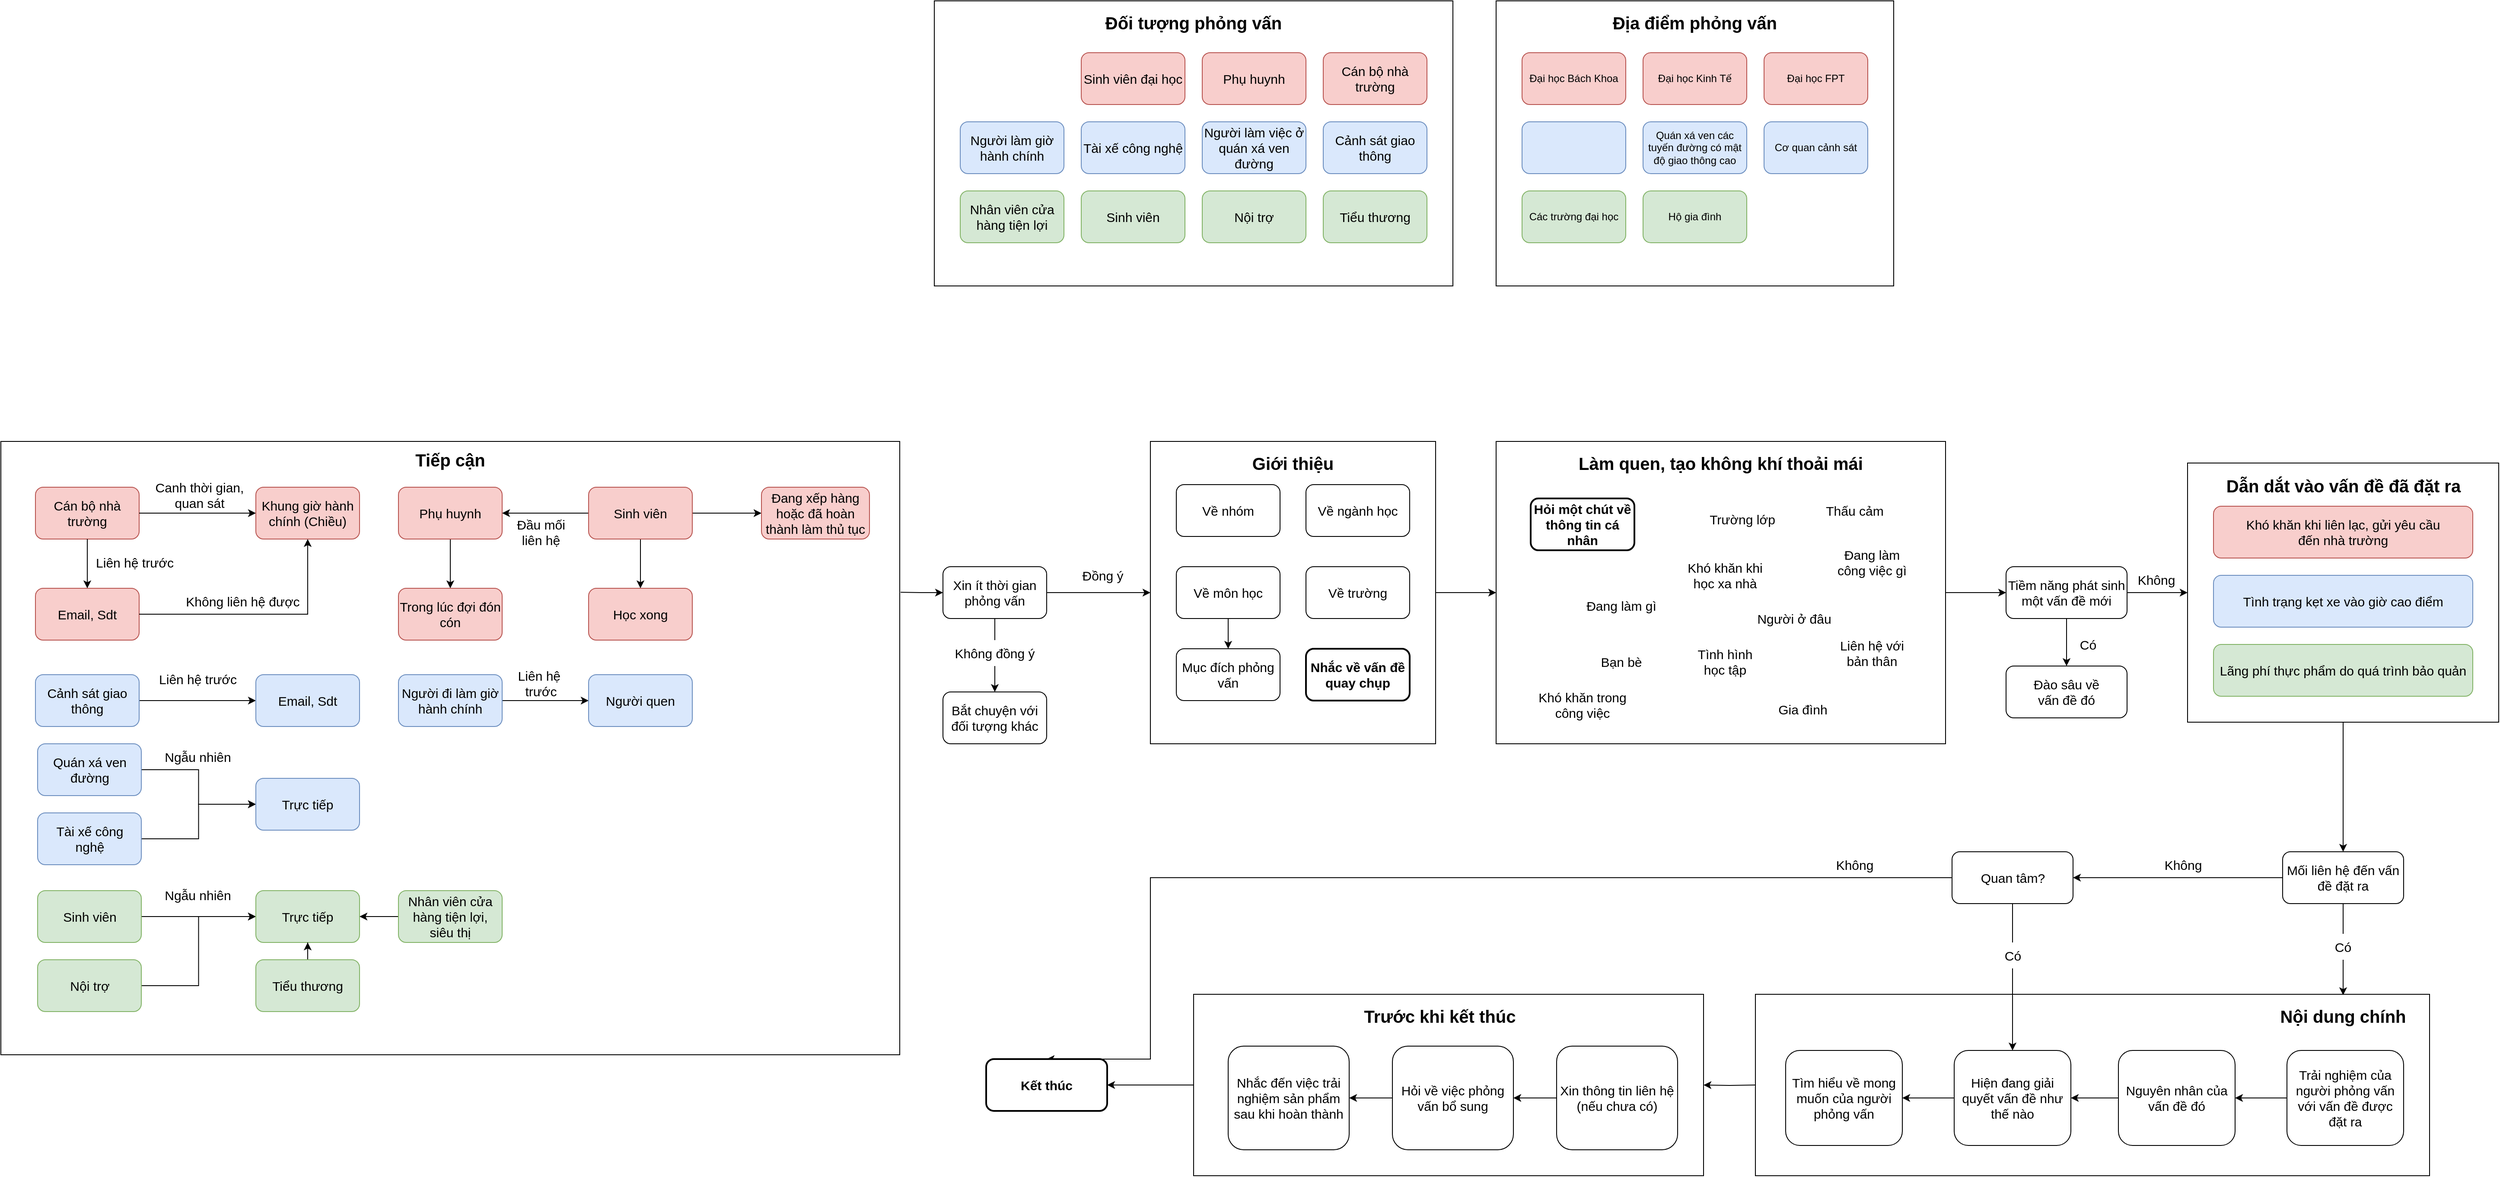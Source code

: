 <mxfile version="26.0.14">
  <diagram name="Page-1" id="fo2ZFbMv7i-mtw4j-5B2">
    <mxGraphModel dx="4143" dy="830" grid="1" gridSize="10" guides="1" tooltips="1" connect="1" arrows="1" fold="1" page="1" pageScale="1" pageWidth="850" pageHeight="1100" math="0" shadow="0">
      <root>
        <mxCell id="0" />
        <mxCell id="1" parent="0" />
        <mxCell id="1UOftkpvVk_TveOY_pJG-44" style="edgeStyle=orthogonalEdgeStyle;rounded=0;orthogonalLoop=1;jettySize=auto;html=1;entryX=1;entryY=0.5;entryDx=0;entryDy=0;" parent="1" target="1UOftkpvVk_TveOY_pJG-36" edge="1">
          <mxGeometry relative="1" as="geometry">
            <mxPoint x="270" y="1315" as="sourcePoint" />
          </mxGeometry>
        </mxCell>
        <mxCell id="1UOftkpvVk_TveOY_pJG-35" value="" style="rounded=0;whiteSpace=wrap;html=1;" parent="1" vertex="1">
          <mxGeometry x="270" y="1210" width="780" height="210" as="geometry" />
        </mxCell>
        <mxCell id="FFY3ZGv-hsx-T2HltXSC-2" value="" style="rounded=0;whiteSpace=wrap;html=1;" parent="1" vertex="1">
          <mxGeometry x="-30" y="60" width="460" height="330" as="geometry" />
        </mxCell>
        <mxCell id="FFY3ZGv-hsx-T2HltXSC-3" value="&lt;font style=&quot;font-size: 20px;&quot;&gt;Địa điểm phỏng vấn&lt;/font&gt;" style="text;html=1;align=center;verticalAlign=middle;whiteSpace=wrap;rounded=0;fontStyle=1" parent="1" vertex="1">
          <mxGeometry x="90" y="70" width="220" height="30" as="geometry" />
        </mxCell>
        <mxCell id="FFY3ZGv-hsx-T2HltXSC-4" value="Đại học Bách Khoa" style="rounded=1;whiteSpace=wrap;html=1;fillColor=#f8cecc;strokeColor=#b85450;" parent="1" vertex="1">
          <mxGeometry y="120" width="120" height="60" as="geometry" />
        </mxCell>
        <mxCell id="FFY3ZGv-hsx-T2HltXSC-5" value="Đại học Kinh Tế" style="rounded=1;whiteSpace=wrap;html=1;fillColor=#f8cecc;strokeColor=#b85450;" parent="1" vertex="1">
          <mxGeometry x="140" y="120" width="120" height="60" as="geometry" />
        </mxCell>
        <mxCell id="FFY3ZGv-hsx-T2HltXSC-6" value="Đại học FPT" style="rounded=1;whiteSpace=wrap;html=1;fillColor=#f8cecc;strokeColor=#b85450;" parent="1" vertex="1">
          <mxGeometry x="280" y="120" width="120" height="60" as="geometry" />
        </mxCell>
        <mxCell id="FFY3ZGv-hsx-T2HltXSC-8" value="Quán xá ven các tuyến đường có mật độ giao thông cao" style="rounded=1;whiteSpace=wrap;html=1;fillColor=#dae8fc;strokeColor=#6c8ebf;" parent="1" vertex="1">
          <mxGeometry x="140" y="200" width="120" height="60" as="geometry" />
        </mxCell>
        <mxCell id="FFY3ZGv-hsx-T2HltXSC-9" value="" style="rounded=1;whiteSpace=wrap;html=1;fillColor=#dae8fc;strokeColor=#6c8ebf;" parent="1" vertex="1">
          <mxGeometry y="200" width="120" height="60" as="geometry" />
        </mxCell>
        <mxCell id="FFY3ZGv-hsx-T2HltXSC-11" value="Cơ quan cảnh sát" style="rounded=1;whiteSpace=wrap;html=1;fillColor=#dae8fc;strokeColor=#6c8ebf;" parent="1" vertex="1">
          <mxGeometry x="280" y="200" width="120" height="60" as="geometry" />
        </mxCell>
        <mxCell id="FFY3ZGv-hsx-T2HltXSC-12" value="Các trường đại học" style="rounded=1;whiteSpace=wrap;html=1;fillColor=#d5e8d4;strokeColor=#82b366;" parent="1" vertex="1">
          <mxGeometry y="280" width="120" height="60" as="geometry" />
        </mxCell>
        <mxCell id="FFY3ZGv-hsx-T2HltXSC-13" value="Hộ gia đình" style="rounded=1;whiteSpace=wrap;html=1;fillColor=#d5e8d4;strokeColor=#82b366;" parent="1" vertex="1">
          <mxGeometry x="140" y="280" width="120" height="60" as="geometry" />
        </mxCell>
        <mxCell id="FFY3ZGv-hsx-T2HltXSC-14" value="" style="rounded=0;whiteSpace=wrap;html=1;" parent="1" vertex="1">
          <mxGeometry x="-680" y="60" width="600" height="330" as="geometry" />
        </mxCell>
        <mxCell id="FFY3ZGv-hsx-T2HltXSC-15" value="&lt;font style=&quot;font-size: 20px;&quot;&gt;Đối tượng phỏng vấn&lt;/font&gt;" style="text;html=1;align=center;verticalAlign=middle;whiteSpace=wrap;rounded=0;fontStyle=1" parent="1" vertex="1">
          <mxGeometry x="-490" y="70" width="220" height="30" as="geometry" />
        </mxCell>
        <mxCell id="FFY3ZGv-hsx-T2HltXSC-16" value="Sinh viên đại học" style="rounded=1;whiteSpace=wrap;html=1;fillColor=#f8cecc;strokeColor=#b85450;fontSize=15;" parent="1" vertex="1">
          <mxGeometry x="-510" y="120" width="120" height="60" as="geometry" />
        </mxCell>
        <mxCell id="FFY3ZGv-hsx-T2HltXSC-17" value="Phụ huynh" style="rounded=1;whiteSpace=wrap;html=1;fillColor=#f8cecc;strokeColor=#b85450;fontSize=15;" parent="1" vertex="1">
          <mxGeometry x="-370" y="120" width="120" height="60" as="geometry" />
        </mxCell>
        <mxCell id="FFY3ZGv-hsx-T2HltXSC-18" value="Cán bộ nhà trường" style="rounded=1;whiteSpace=wrap;html=1;fillColor=#f8cecc;strokeColor=#b85450;fontSize=15;" parent="1" vertex="1">
          <mxGeometry x="-230" y="120" width="120" height="60" as="geometry" />
        </mxCell>
        <mxCell id="FFY3ZGv-hsx-T2HltXSC-19" value="Người làm việc ở quán xá ven đường" style="rounded=1;whiteSpace=wrap;html=1;fontSize=15;fillColor=#dae8fc;strokeColor=#6c8ebf;" parent="1" vertex="1">
          <mxGeometry x="-370" y="200" width="120" height="60" as="geometry" />
        </mxCell>
        <mxCell id="FFY3ZGv-hsx-T2HltXSC-21" value="Tài xế công nghệ" style="rounded=1;whiteSpace=wrap;html=1;fontSize=15;fillColor=#dae8fc;strokeColor=#6c8ebf;" parent="1" vertex="1">
          <mxGeometry x="-510" y="200" width="120" height="60" as="geometry" />
        </mxCell>
        <mxCell id="FFY3ZGv-hsx-T2HltXSC-22" value="Cảnh sát giao thông" style="rounded=1;whiteSpace=wrap;html=1;fontSize=15;fillColor=#dae8fc;strokeColor=#6c8ebf;" parent="1" vertex="1">
          <mxGeometry x="-230" y="200" width="120" height="60" as="geometry" />
        </mxCell>
        <mxCell id="FFY3ZGv-hsx-T2HltXSC-23" value="Sinh viên" style="rounded=1;whiteSpace=wrap;html=1;fontSize=15;fillColor=#d5e8d4;strokeColor=#82b366;" parent="1" vertex="1">
          <mxGeometry x="-510" y="280" width="120" height="60" as="geometry" />
        </mxCell>
        <mxCell id="FFY3ZGv-hsx-T2HltXSC-24" value="Nội trợ" style="rounded=1;whiteSpace=wrap;html=1;fontSize=15;fillColor=#d5e8d4;strokeColor=#82b366;" parent="1" vertex="1">
          <mxGeometry x="-370" y="280" width="120" height="60" as="geometry" />
        </mxCell>
        <mxCell id="FFY3ZGv-hsx-T2HltXSC-25" value="Tiểu thương" style="rounded=1;whiteSpace=wrap;html=1;fontSize=15;fillColor=#d5e8d4;strokeColor=#82b366;" parent="1" vertex="1">
          <mxGeometry x="-230" y="280" width="120" height="60" as="geometry" />
        </mxCell>
        <mxCell id="FFY3ZGv-hsx-T2HltXSC-29" value="" style="rounded=0;whiteSpace=wrap;html=1;" parent="1" vertex="1">
          <mxGeometry x="-1760" y="570" width="1040" height="710" as="geometry" />
        </mxCell>
        <mxCell id="FFY3ZGv-hsx-T2HltXSC-30" value="&lt;span style=&quot;font-size: 20px;&quot;&gt;Tiếp cận&lt;/span&gt;" style="text;html=1;align=center;verticalAlign=middle;whiteSpace=wrap;rounded=0;fontStyle=1" parent="1" vertex="1">
          <mxGeometry x="-1350" y="576" width="220" height="30" as="geometry" />
        </mxCell>
        <mxCell id="FFY3ZGv-hsx-T2HltXSC-169" style="edgeStyle=orthogonalEdgeStyle;rounded=0;orthogonalLoop=1;jettySize=auto;html=1;entryX=0;entryY=0.5;entryDx=0;entryDy=0;" parent="1" source="FFY3ZGv-hsx-T2HltXSC-33" target="FFY3ZGv-hsx-T2HltXSC-168" edge="1">
          <mxGeometry relative="1" as="geometry" />
        </mxCell>
        <mxCell id="FFY3ZGv-hsx-T2HltXSC-33" value="Cảnh sát giao thông" style="rounded=1;whiteSpace=wrap;html=1;fontSize=15;fillColor=#dae8fc;strokeColor=#6c8ebf;" parent="1" vertex="1">
          <mxGeometry x="-1720" y="840" width="120" height="60" as="geometry" />
        </mxCell>
        <mxCell id="FFY3ZGv-hsx-T2HltXSC-164" value="" style="edgeStyle=orthogonalEdgeStyle;rounded=0;orthogonalLoop=1;jettySize=auto;html=1;" parent="1" source="FFY3ZGv-hsx-T2HltXSC-34" target="FFY3ZGv-hsx-T2HltXSC-163" edge="1">
          <mxGeometry relative="1" as="geometry" />
        </mxCell>
        <mxCell id="FFY3ZGv-hsx-T2HltXSC-34" value="Phụ huynh" style="rounded=1;whiteSpace=wrap;html=1;fontSize=15;fillColor=#f8cecc;strokeColor=#b85450;" parent="1" vertex="1">
          <mxGeometry x="-1300" y="623" width="120" height="60" as="geometry" />
        </mxCell>
        <mxCell id="FFY3ZGv-hsx-T2HltXSC-48" value="Đầu mối&lt;div&gt;liên hệ&lt;/div&gt;" style="text;html=1;align=center;verticalAlign=middle;whiteSpace=wrap;rounded=0;fontSize=15;" parent="1" vertex="1">
          <mxGeometry x="-1190" y="660" width="110" height="30" as="geometry" />
        </mxCell>
        <mxCell id="1UOftkpvVk_TveOY_pJG-34" value="" style="edgeStyle=orthogonalEdgeStyle;rounded=0;orthogonalLoop=1;jettySize=auto;html=1;" parent="1" source="FFY3ZGv-hsx-T2HltXSC-49" target="FFY3ZGv-hsx-T2HltXSC-92" edge="1">
          <mxGeometry relative="1" as="geometry" />
        </mxCell>
        <mxCell id="FFY3ZGv-hsx-T2HltXSC-49" value="" style="rounded=0;whiteSpace=wrap;html=1;" parent="1" vertex="1">
          <mxGeometry x="-430" y="570" width="330" height="350" as="geometry" />
        </mxCell>
        <mxCell id="FFY3ZGv-hsx-T2HltXSC-50" value="&lt;span style=&quot;font-size: 20px;&quot;&gt;Giới thiệu&lt;/span&gt;" style="text;html=1;align=center;verticalAlign=middle;whiteSpace=wrap;rounded=0;fontStyle=1" parent="1" vertex="1">
          <mxGeometry x="-375" y="580" width="220" height="30" as="geometry" />
        </mxCell>
        <mxCell id="FFY3ZGv-hsx-T2HltXSC-53" style="edgeStyle=orthogonalEdgeStyle;rounded=0;orthogonalLoop=1;jettySize=auto;html=1;entryX=0;entryY=0.5;entryDx=0;entryDy=0;" parent="1" edge="1">
          <mxGeometry relative="1" as="geometry">
            <mxPoint x="-100" y="750" as="sourcePoint" />
          </mxGeometry>
        </mxCell>
        <mxCell id="FFY3ZGv-hsx-T2HltXSC-55" style="edgeStyle=orthogonalEdgeStyle;rounded=0;orthogonalLoop=1;jettySize=auto;html=1;entryX=0;entryY=0.5;entryDx=0;entryDy=0;" parent="1" edge="1">
          <mxGeometry relative="1" as="geometry">
            <mxPoint x="200" y="860" as="sourcePoint" />
          </mxGeometry>
        </mxCell>
        <mxCell id="FFY3ZGv-hsx-T2HltXSC-65" value="Về nhóm" style="rounded=1;whiteSpace=wrap;html=1;fontSize=15;" parent="1" vertex="1">
          <mxGeometry x="-400" y="620" width="120" height="60" as="geometry" />
        </mxCell>
        <mxCell id="FFY3ZGv-hsx-T2HltXSC-66" value="Về ngành học" style="rounded=1;whiteSpace=wrap;html=1;fontSize=15;" parent="1" vertex="1">
          <mxGeometry x="-250" y="620" width="120" height="60" as="geometry" />
        </mxCell>
        <mxCell id="FFY3ZGv-hsx-T2HltXSC-69" style="edgeStyle=orthogonalEdgeStyle;rounded=0;orthogonalLoop=1;jettySize=auto;html=1;entryX=0;entryY=0.5;entryDx=0;entryDy=0;" parent="1" edge="1">
          <mxGeometry relative="1" as="geometry">
            <mxPoint x="-110" y="860" as="sourcePoint" />
          </mxGeometry>
        </mxCell>
        <mxCell id="FFY3ZGv-hsx-T2HltXSC-147" value="" style="edgeStyle=orthogonalEdgeStyle;rounded=0;orthogonalLoop=1;jettySize=auto;html=1;" parent="1" source="FFY3ZGv-hsx-T2HltXSC-84" target="FFY3ZGv-hsx-T2HltXSC-77" edge="1">
          <mxGeometry relative="1" as="geometry" />
        </mxCell>
        <mxCell id="1UOftkpvVk_TveOY_pJG-4" style="edgeStyle=orthogonalEdgeStyle;rounded=0;orthogonalLoop=1;jettySize=auto;html=1;entryX=0;entryY=0.5;entryDx=0;entryDy=0;" parent="1" source="FFY3ZGv-hsx-T2HltXSC-75" target="FFY3ZGv-hsx-T2HltXSC-49" edge="1">
          <mxGeometry relative="1" as="geometry" />
        </mxCell>
        <mxCell id="FFY3ZGv-hsx-T2HltXSC-75" value="Xin ít thời gian&lt;div&gt;&lt;span style=&quot;background-color: transparent; color: light-dark(rgb(0, 0, 0), rgb(255, 255, 255));&quot;&gt;phỏng vấn&lt;/span&gt;&lt;/div&gt;" style="rounded=1;whiteSpace=wrap;html=1;fontSize=15;" parent="1" vertex="1">
          <mxGeometry x="-670" y="715" width="120" height="60" as="geometry" />
        </mxCell>
        <mxCell id="FFY3ZGv-hsx-T2HltXSC-77" value="Bắt chuyện với đối tượng khác" style="rounded=1;whiteSpace=wrap;html=1;fontSize=15;" parent="1" vertex="1">
          <mxGeometry x="-670" y="860" width="120" height="60" as="geometry" />
        </mxCell>
        <mxCell id="FFY3ZGv-hsx-T2HltXSC-83" value="Đồng ý" style="text;html=1;align=center;verticalAlign=middle;whiteSpace=wrap;rounded=0;fontSize=15;" parent="1" vertex="1">
          <mxGeometry x="-540" y="710" width="110" height="30" as="geometry" />
        </mxCell>
        <mxCell id="FFY3ZGv-hsx-T2HltXSC-87" value="Về trường" style="rounded=1;whiteSpace=wrap;html=1;fontSize=15;" parent="1" vertex="1">
          <mxGeometry x="-250" y="715" width="120" height="60" as="geometry" />
        </mxCell>
        <mxCell id="FFY3ZGv-hsx-T2HltXSC-91" value="" style="edgeStyle=orthogonalEdgeStyle;rounded=0;orthogonalLoop=1;jettySize=auto;html=1;" parent="1" source="FFY3ZGv-hsx-T2HltXSC-88" target="FFY3ZGv-hsx-T2HltXSC-89" edge="1">
          <mxGeometry relative="1" as="geometry" />
        </mxCell>
        <mxCell id="FFY3ZGv-hsx-T2HltXSC-88" value="Về môn học" style="rounded=1;whiteSpace=wrap;html=1;fontSize=15;" parent="1" vertex="1">
          <mxGeometry x="-400" y="715" width="120" height="60" as="geometry" />
        </mxCell>
        <mxCell id="FFY3ZGv-hsx-T2HltXSC-89" value="Mục đích phỏng vấn" style="rounded=1;whiteSpace=wrap;html=1;fontSize=15;" parent="1" vertex="1">
          <mxGeometry x="-400" y="810" width="120" height="60" as="geometry" />
        </mxCell>
        <mxCell id="FFY3ZGv-hsx-T2HltXSC-111" style="edgeStyle=orthogonalEdgeStyle;rounded=0;orthogonalLoop=1;jettySize=auto;html=1;entryX=0;entryY=0.5;entryDx=0;entryDy=0;" parent="1" source="FFY3ZGv-hsx-T2HltXSC-92" target="FFY3ZGv-hsx-T2HltXSC-108" edge="1">
          <mxGeometry relative="1" as="geometry" />
        </mxCell>
        <mxCell id="FFY3ZGv-hsx-T2HltXSC-92" value="" style="rounded=0;whiteSpace=wrap;html=1;" parent="1" vertex="1">
          <mxGeometry x="-30" y="570" width="520" height="350" as="geometry" />
        </mxCell>
        <mxCell id="FFY3ZGv-hsx-T2HltXSC-93" value="&lt;span style=&quot;font-size: 20px;&quot;&gt;Làm quen, tạo không khí thoải mái&lt;/span&gt;" style="text;html=1;align=center;verticalAlign=middle;whiteSpace=wrap;rounded=0;fontStyle=1" parent="1" vertex="1">
          <mxGeometry x="46.88" y="580" width="366.25" height="30" as="geometry" />
        </mxCell>
        <mxCell id="FFY3ZGv-hsx-T2HltXSC-127" value="" style="edgeStyle=orthogonalEdgeStyle;rounded=0;orthogonalLoop=1;jettySize=auto;html=1;" parent="1" source="FFY3ZGv-hsx-T2HltXSC-103" target="FFY3ZGv-hsx-T2HltXSC-126" edge="1">
          <mxGeometry relative="1" as="geometry" />
        </mxCell>
        <mxCell id="FFY3ZGv-hsx-T2HltXSC-103" value="" style="rounded=0;whiteSpace=wrap;html=1;" parent="1" vertex="1">
          <mxGeometry x="770" y="595" width="360" height="300" as="geometry" />
        </mxCell>
        <mxCell id="FFY3ZGv-hsx-T2HltXSC-104" value="&lt;span style=&quot;font-size: 20px;&quot;&gt;Dẫn dắt vào vấn đề đã đặt ra&lt;/span&gt;" style="text;html=1;align=center;verticalAlign=middle;whiteSpace=wrap;rounded=0;fontStyle=1" parent="1" vertex="1">
          <mxGeometry x="803.75" y="606" width="292.5" height="30" as="geometry" />
        </mxCell>
        <mxCell id="FFY3ZGv-hsx-T2HltXSC-105" value="Khó khăn khi liên lạc, gửi yêu cầu&lt;div&gt;đến nhà trường&lt;/div&gt;" style="rounded=1;whiteSpace=wrap;html=1;fillColor=#f8cecc;strokeColor=#b85450;fontSize=15;" parent="1" vertex="1">
          <mxGeometry x="800" y="645" width="300" height="60" as="geometry" />
        </mxCell>
        <mxCell id="FFY3ZGv-hsx-T2HltXSC-106" value="Lãng phí thực phẩm do quá trình bảo quản" style="rounded=1;whiteSpace=wrap;html=1;fillColor=#d5e8d4;strokeColor=#82b366;fontSize=15;" parent="1" vertex="1">
          <mxGeometry x="800" y="805" width="300" height="60" as="geometry" />
        </mxCell>
        <mxCell id="FFY3ZGv-hsx-T2HltXSC-107" value="Tình trạng kẹt xe vào giờ cao điểm" style="rounded=1;whiteSpace=wrap;html=1;fillColor=#dae8fc;strokeColor=#6c8ebf;fontSize=15;" parent="1" vertex="1">
          <mxGeometry x="800" y="725" width="300" height="60" as="geometry" />
        </mxCell>
        <mxCell id="FFY3ZGv-hsx-T2HltXSC-113" value="" style="edgeStyle=orthogonalEdgeStyle;rounded=0;orthogonalLoop=1;jettySize=auto;html=1;" parent="1" source="FFY3ZGv-hsx-T2HltXSC-108" target="FFY3ZGv-hsx-T2HltXSC-112" edge="1">
          <mxGeometry relative="1" as="geometry" />
        </mxCell>
        <mxCell id="FFY3ZGv-hsx-T2HltXSC-117" style="edgeStyle=orthogonalEdgeStyle;rounded=0;orthogonalLoop=1;jettySize=auto;html=1;entryX=0;entryY=0.5;entryDx=0;entryDy=0;" parent="1" source="FFY3ZGv-hsx-T2HltXSC-108" target="FFY3ZGv-hsx-T2HltXSC-103" edge="1">
          <mxGeometry relative="1" as="geometry" />
        </mxCell>
        <mxCell id="FFY3ZGv-hsx-T2HltXSC-108" value="Tiềm năng phát sinh một vấn đề mới" style="rounded=1;whiteSpace=wrap;html=1;fontSize=15;" parent="1" vertex="1">
          <mxGeometry x="560" y="715" width="140" height="60" as="geometry" />
        </mxCell>
        <mxCell id="FFY3ZGv-hsx-T2HltXSC-112" value="Đào sâu về&lt;div&gt;vấn đề đó&lt;/div&gt;" style="rounded=1;whiteSpace=wrap;html=1;fontSize=15;" parent="1" vertex="1">
          <mxGeometry x="560" y="830" width="140" height="60" as="geometry" />
        </mxCell>
        <mxCell id="FFY3ZGv-hsx-T2HltXSC-114" value="Có" style="text;html=1;align=center;verticalAlign=middle;whiteSpace=wrap;rounded=0;fontSize=15;" parent="1" vertex="1">
          <mxGeometry x="600" y="790" width="110" height="30" as="geometry" />
        </mxCell>
        <mxCell id="FFY3ZGv-hsx-T2HltXSC-118" value="Không" style="text;html=1;align=center;verticalAlign=middle;whiteSpace=wrap;rounded=0;fontSize=15;" parent="1" vertex="1">
          <mxGeometry x="678.75" y="715" width="110" height="30" as="geometry" />
        </mxCell>
        <mxCell id="FFY3ZGv-hsx-T2HltXSC-119" style="edgeStyle=orthogonalEdgeStyle;rounded=0;orthogonalLoop=1;jettySize=auto;html=1;exitX=0.5;exitY=1;exitDx=0;exitDy=0;" parent="1" source="FFY3ZGv-hsx-T2HltXSC-105" target="FFY3ZGv-hsx-T2HltXSC-105" edge="1">
          <mxGeometry relative="1" as="geometry" />
        </mxCell>
        <mxCell id="FFY3ZGv-hsx-T2HltXSC-121" value="&lt;span style=&quot;font-size: 20px;&quot;&gt;Nội dung chính&lt;/span&gt;" style="text;html=1;align=center;verticalAlign=middle;whiteSpace=wrap;rounded=0;fontStyle=1" parent="1" vertex="1">
          <mxGeometry x="855" y="1220" width="190" height="30" as="geometry" />
        </mxCell>
        <mxCell id="FFY3ZGv-hsx-T2HltXSC-125" style="edgeStyle=orthogonalEdgeStyle;rounded=0;orthogonalLoop=1;jettySize=auto;html=1;exitX=0.5;exitY=1;exitDx=0;exitDy=0;" parent="1" edge="1">
          <mxGeometry relative="1" as="geometry">
            <mxPoint x="983.75" y="1315" as="sourcePoint" />
            <mxPoint x="983.75" y="1315" as="targetPoint" />
          </mxGeometry>
        </mxCell>
        <mxCell id="FFY3ZGv-hsx-T2HltXSC-128" style="edgeStyle=orthogonalEdgeStyle;rounded=0;orthogonalLoop=1;jettySize=auto;html=1;" parent="1" source="FFY3ZGv-hsx-T2HltXSC-129" edge="1">
          <mxGeometry relative="1" as="geometry">
            <mxPoint x="950" y="1211" as="targetPoint" />
            <Array as="points" />
          </mxGeometry>
        </mxCell>
        <mxCell id="FFY3ZGv-hsx-T2HltXSC-132" style="edgeStyle=orthogonalEdgeStyle;rounded=0;orthogonalLoop=1;jettySize=auto;html=1;entryX=1;entryY=0.5;entryDx=0;entryDy=0;" parent="1" source="FFY3ZGv-hsx-T2HltXSC-126" target="FFY3ZGv-hsx-T2HltXSC-131" edge="1">
          <mxGeometry relative="1" as="geometry" />
        </mxCell>
        <mxCell id="FFY3ZGv-hsx-T2HltXSC-126" value="Mối liên hệ đến vấn đề đặt ra" style="rounded=1;whiteSpace=wrap;html=1;fontSize=15;" parent="1" vertex="1">
          <mxGeometry x="880" y="1045" width="140" height="60" as="geometry" />
        </mxCell>
        <mxCell id="FFY3ZGv-hsx-T2HltXSC-130" value="" style="edgeStyle=orthogonalEdgeStyle;rounded=0;orthogonalLoop=1;jettySize=auto;html=1;entryX=0.5;entryY=0;entryDx=0;entryDy=0;endArrow=none;startFill=0;" parent="1" source="FFY3ZGv-hsx-T2HltXSC-126" target="FFY3ZGv-hsx-T2HltXSC-129" edge="1">
          <mxGeometry relative="1" as="geometry">
            <mxPoint x="983.75" y="1085" as="sourcePoint" />
            <mxPoint x="983.75" y="1205" as="targetPoint" />
          </mxGeometry>
        </mxCell>
        <mxCell id="FFY3ZGv-hsx-T2HltXSC-129" value="Có" style="text;html=1;align=center;verticalAlign=middle;whiteSpace=wrap;rounded=0;fontSize=15;" parent="1" vertex="1">
          <mxGeometry x="895" y="1140" width="110" height="30" as="geometry" />
        </mxCell>
        <mxCell id="FFY3ZGv-hsx-T2HltXSC-136" style="edgeStyle=orthogonalEdgeStyle;rounded=0;orthogonalLoop=1;jettySize=auto;html=1;entryX=0.5;entryY=0;entryDx=0;entryDy=0;" parent="1" source="FFY3ZGv-hsx-T2HltXSC-131" target="FFY3ZGv-hsx-T2HltXSC-135" edge="1">
          <mxGeometry relative="1" as="geometry">
            <Array as="points">
              <mxPoint x="-430" y="1075" />
            </Array>
          </mxGeometry>
        </mxCell>
        <mxCell id="FFY3ZGv-hsx-T2HltXSC-140" style="edgeStyle=orthogonalEdgeStyle;rounded=0;orthogonalLoop=1;jettySize=auto;html=1;entryX=0.5;entryY=0;entryDx=0;entryDy=0;" parent="1" source="FFY3ZGv-hsx-T2HltXSC-141" target="FFY3ZGv-hsx-T2HltXSC-139" edge="1">
          <mxGeometry relative="1" as="geometry" />
        </mxCell>
        <mxCell id="FFY3ZGv-hsx-T2HltXSC-131" value="Quan tâm?" style="rounded=1;whiteSpace=wrap;html=1;fontSize=15;" parent="1" vertex="1">
          <mxGeometry x="497.5" y="1045" width="140" height="60" as="geometry" />
        </mxCell>
        <mxCell id="FFY3ZGv-hsx-T2HltXSC-133" value="Không" style="text;html=1;align=center;verticalAlign=middle;whiteSpace=wrap;rounded=0;fontSize=15;" parent="1" vertex="1">
          <mxGeometry x="710" y="1045" width="110" height="30" as="geometry" />
        </mxCell>
        <mxCell id="FFY3ZGv-hsx-T2HltXSC-135" value="Kết thúc" style="rounded=1;whiteSpace=wrap;html=1;fontSize=15;fontStyle=1;strokeWidth=2;" parent="1" vertex="1">
          <mxGeometry x="-620" y="1285" width="140" height="60" as="geometry" />
        </mxCell>
        <mxCell id="FFY3ZGv-hsx-T2HltXSC-137" value="Không" style="text;html=1;align=center;verticalAlign=middle;whiteSpace=wrap;rounded=0;fontSize=15;" parent="1" vertex="1">
          <mxGeometry x="330" y="1045" width="110" height="30" as="geometry" />
        </mxCell>
        <mxCell id="Pcl0B56C9MMYvAoCppR9-6" style="edgeStyle=orthogonalEdgeStyle;rounded=0;orthogonalLoop=1;jettySize=auto;html=1;entryX=1;entryY=0.5;entryDx=0;entryDy=0;" edge="1" parent="1" source="FFY3ZGv-hsx-T2HltXSC-138" target="Pcl0B56C9MMYvAoCppR9-5">
          <mxGeometry relative="1" as="geometry" />
        </mxCell>
        <mxCell id="FFY3ZGv-hsx-T2HltXSC-138" value="Trải nghiệm của người phỏng vấn với vấn đề được đặt ra" style="rounded=1;whiteSpace=wrap;html=1;fontSize=15;" parent="1" vertex="1">
          <mxGeometry x="885" y="1275" width="135" height="110" as="geometry" />
        </mxCell>
        <mxCell id="FFY3ZGv-hsx-T2HltXSC-145" style="edgeStyle=orthogonalEdgeStyle;rounded=0;orthogonalLoop=1;jettySize=auto;html=1;" parent="1" source="FFY3ZGv-hsx-T2HltXSC-139" target="FFY3ZGv-hsx-T2HltXSC-144" edge="1">
          <mxGeometry relative="1" as="geometry" />
        </mxCell>
        <mxCell id="FFY3ZGv-hsx-T2HltXSC-139" value="Hiện đang giải quyết vấn đề như thế nào" style="rounded=1;whiteSpace=wrap;html=1;fontSize=15;" parent="1" vertex="1">
          <mxGeometry x="500" y="1275" width="135" height="110" as="geometry" />
        </mxCell>
        <mxCell id="FFY3ZGv-hsx-T2HltXSC-142" value="" style="edgeStyle=orthogonalEdgeStyle;rounded=0;orthogonalLoop=1;jettySize=auto;html=1;entryX=0.5;entryY=0;entryDx=0;entryDy=0;endArrow=none;startFill=0;" parent="1" source="FFY3ZGv-hsx-T2HltXSC-131" target="FFY3ZGv-hsx-T2HltXSC-141" edge="1">
          <mxGeometry relative="1" as="geometry">
            <mxPoint x="713.75" y="1105" as="sourcePoint" />
            <mxPoint x="713.75" y="1275" as="targetPoint" />
          </mxGeometry>
        </mxCell>
        <mxCell id="FFY3ZGv-hsx-T2HltXSC-141" value="Có" style="text;html=1;align=center;verticalAlign=middle;whiteSpace=wrap;rounded=0;fontSize=15;" parent="1" vertex="1">
          <mxGeometry x="512.5" y="1150" width="110" height="30" as="geometry" />
        </mxCell>
        <mxCell id="FFY3ZGv-hsx-T2HltXSC-144" value="Tìm hiểu về mong muốn của người phỏng vấn" style="rounded=1;whiteSpace=wrap;html=1;fontSize=15;" parent="1" vertex="1">
          <mxGeometry x="305" y="1275" width="135" height="110" as="geometry" />
        </mxCell>
        <mxCell id="FFY3ZGv-hsx-T2HltXSC-154" style="edgeStyle=orthogonalEdgeStyle;rounded=0;orthogonalLoop=1;jettySize=auto;html=1;entryX=0;entryY=0.5;entryDx=0;entryDy=0;" parent="1" source="FFY3ZGv-hsx-T2HltXSC-152" target="FFY3ZGv-hsx-T2HltXSC-153" edge="1">
          <mxGeometry relative="1" as="geometry" />
        </mxCell>
        <mxCell id="FFY3ZGv-hsx-T2HltXSC-162" style="edgeStyle=orthogonalEdgeStyle;rounded=0;orthogonalLoop=1;jettySize=auto;html=1;entryX=0.5;entryY=0;entryDx=0;entryDy=0;" parent="1" source="FFY3ZGv-hsx-T2HltXSC-152" target="FFY3ZGv-hsx-T2HltXSC-155" edge="1">
          <mxGeometry relative="1" as="geometry" />
        </mxCell>
        <mxCell id="FFY3ZGv-hsx-T2HltXSC-166" style="edgeStyle=orthogonalEdgeStyle;rounded=0;orthogonalLoop=1;jettySize=auto;html=1;entryX=1;entryY=0.5;entryDx=0;entryDy=0;" parent="1" source="FFY3ZGv-hsx-T2HltXSC-152" target="FFY3ZGv-hsx-T2HltXSC-34" edge="1">
          <mxGeometry relative="1" as="geometry" />
        </mxCell>
        <mxCell id="FFY3ZGv-hsx-T2HltXSC-152" value="Sinh viên" style="rounded=1;whiteSpace=wrap;html=1;fontSize=15;fillColor=#f8cecc;strokeColor=#b85450;" parent="1" vertex="1">
          <mxGeometry x="-1080" y="623" width="120" height="60" as="geometry" />
        </mxCell>
        <mxCell id="FFY3ZGv-hsx-T2HltXSC-153" value="Đang xếp hàng hoặc đã hoàn thành làm thủ tục" style="rounded=1;whiteSpace=wrap;html=1;fontSize=15;fillColor=#f8cecc;strokeColor=#b85450;" parent="1" vertex="1">
          <mxGeometry x="-880" y="623" width="125" height="60" as="geometry" />
        </mxCell>
        <mxCell id="FFY3ZGv-hsx-T2HltXSC-155" value="Học xong" style="rounded=1;whiteSpace=wrap;html=1;fontSize=15;fillColor=#f8cecc;strokeColor=#b85450;" parent="1" vertex="1">
          <mxGeometry x="-1080" y="740" width="120" height="60" as="geometry" />
        </mxCell>
        <mxCell id="FFY3ZGv-hsx-T2HltXSC-163" value="Trong lúc đợi đón cón" style="rounded=1;whiteSpace=wrap;html=1;fontSize=15;fillColor=#f8cecc;strokeColor=#b85450;" parent="1" vertex="1">
          <mxGeometry x="-1300" y="740" width="120" height="60" as="geometry" />
        </mxCell>
        <mxCell id="FFY3ZGv-hsx-T2HltXSC-165" value="" style="group" parent="1" vertex="1" connectable="0">
          <mxGeometry x="-1720" y="617" width="375" height="183" as="geometry" />
        </mxCell>
        <mxCell id="FFY3ZGv-hsx-T2HltXSC-32" value="Cán bộ nhà trường" style="rounded=1;whiteSpace=wrap;html=1;fontSize=15;fillColor=#f8cecc;strokeColor=#b85450;" parent="FFY3ZGv-hsx-T2HltXSC-165" vertex="1">
          <mxGeometry y="6" width="120" height="60" as="geometry" />
        </mxCell>
        <mxCell id="FFY3ZGv-hsx-T2HltXSC-146" value="Canh thời gian, quan sát" style="text;html=1;align=center;verticalAlign=middle;whiteSpace=wrap;rounded=0;fontSize=15;" parent="FFY3ZGv-hsx-T2HltXSC-165" vertex="1">
          <mxGeometry x="125" width="130" height="30" as="geometry" />
        </mxCell>
        <mxCell id="FFY3ZGv-hsx-T2HltXSC-149" value="Khung giờ hành chính (Chiều)" style="rounded=1;whiteSpace=wrap;html=1;fontSize=15;fillColor=#f8cecc;strokeColor=#b85450;" parent="FFY3ZGv-hsx-T2HltXSC-165" vertex="1">
          <mxGeometry x="255" y="6" width="120" height="60" as="geometry" />
        </mxCell>
        <mxCell id="FFY3ZGv-hsx-T2HltXSC-156" value="Email, Sdt" style="rounded=1;whiteSpace=wrap;html=1;fontSize=15;fillColor=#f8cecc;strokeColor=#b85450;" parent="FFY3ZGv-hsx-T2HltXSC-165" vertex="1">
          <mxGeometry y="123" width="120" height="60" as="geometry" />
        </mxCell>
        <mxCell id="FFY3ZGv-hsx-T2HltXSC-158" value="Liên hệ trước" style="text;html=1;align=center;verticalAlign=middle;whiteSpace=wrap;rounded=0;fontSize=15;" parent="FFY3ZGv-hsx-T2HltXSC-165" vertex="1">
          <mxGeometry x="50" y="78" width="130" height="30" as="geometry" />
        </mxCell>
        <mxCell id="FFY3ZGv-hsx-T2HltXSC-160" value="Không liên hệ được" style="text;html=1;align=center;verticalAlign=middle;whiteSpace=wrap;rounded=0;fontSize=15;" parent="FFY3ZGv-hsx-T2HltXSC-165" vertex="1">
          <mxGeometry x="160" y="123" width="160" height="30" as="geometry" />
        </mxCell>
        <mxCell id="FFY3ZGv-hsx-T2HltXSC-150" value="" style="edgeStyle=orthogonalEdgeStyle;rounded=0;orthogonalLoop=1;jettySize=auto;html=1;" parent="FFY3ZGv-hsx-T2HltXSC-165" source="FFY3ZGv-hsx-T2HltXSC-32" target="FFY3ZGv-hsx-T2HltXSC-149" edge="1">
          <mxGeometry relative="1" as="geometry" />
        </mxCell>
        <mxCell id="FFY3ZGv-hsx-T2HltXSC-157" style="edgeStyle=orthogonalEdgeStyle;rounded=0;orthogonalLoop=1;jettySize=auto;html=1;entryX=0.5;entryY=0;entryDx=0;entryDy=0;" parent="FFY3ZGv-hsx-T2HltXSC-165" source="FFY3ZGv-hsx-T2HltXSC-32" target="FFY3ZGv-hsx-T2HltXSC-156" edge="1">
          <mxGeometry relative="1" as="geometry" />
        </mxCell>
        <mxCell id="FFY3ZGv-hsx-T2HltXSC-159" style="edgeStyle=orthogonalEdgeStyle;rounded=0;orthogonalLoop=1;jettySize=auto;html=1;entryX=0.5;entryY=1;entryDx=0;entryDy=0;" parent="FFY3ZGv-hsx-T2HltXSC-165" source="FFY3ZGv-hsx-T2HltXSC-156" target="FFY3ZGv-hsx-T2HltXSC-149" edge="1">
          <mxGeometry relative="1" as="geometry" />
        </mxCell>
        <mxCell id="FFY3ZGv-hsx-T2HltXSC-161" style="edgeStyle=orthogonalEdgeStyle;rounded=0;orthogonalLoop=1;jettySize=auto;html=1;exitX=0.5;exitY=1;exitDx=0;exitDy=0;" parent="FFY3ZGv-hsx-T2HltXSC-165" source="FFY3ZGv-hsx-T2HltXSC-160" target="FFY3ZGv-hsx-T2HltXSC-160" edge="1">
          <mxGeometry relative="1" as="geometry" />
        </mxCell>
        <mxCell id="FFY3ZGv-hsx-T2HltXSC-167" value="Liên hệ trước" style="text;html=1;align=center;verticalAlign=middle;whiteSpace=wrap;rounded=0;fontSize=15;" parent="1" vertex="1">
          <mxGeometry x="-1597.5" y="830" width="130" height="30" as="geometry" />
        </mxCell>
        <mxCell id="FFY3ZGv-hsx-T2HltXSC-168" value="Email, Sdt" style="rounded=1;whiteSpace=wrap;html=1;fontSize=15;fillColor=#dae8fc;strokeColor=#6c8ebf;" parent="1" vertex="1">
          <mxGeometry x="-1465" y="840" width="120" height="60" as="geometry" />
        </mxCell>
        <mxCell id="FFY3ZGv-hsx-T2HltXSC-176" style="edgeStyle=orthogonalEdgeStyle;rounded=0;orthogonalLoop=1;jettySize=auto;html=1;entryX=0;entryY=0.5;entryDx=0;entryDy=0;" parent="1" source="FFY3ZGv-hsx-T2HltXSC-170" target="FFY3ZGv-hsx-T2HltXSC-172" edge="1">
          <mxGeometry relative="1" as="geometry" />
        </mxCell>
        <mxCell id="FFY3ZGv-hsx-T2HltXSC-170" value="Quán xá ven đường" style="rounded=1;whiteSpace=wrap;html=1;fontSize=15;fillColor=#dae8fc;strokeColor=#6c8ebf;" parent="1" vertex="1">
          <mxGeometry x="-1717.5" y="920" width="120" height="60" as="geometry" />
        </mxCell>
        <mxCell id="FFY3ZGv-hsx-T2HltXSC-177" style="edgeStyle=orthogonalEdgeStyle;rounded=0;orthogonalLoop=1;jettySize=auto;html=1;entryX=0;entryY=0.5;entryDx=0;entryDy=0;" parent="1" source="FFY3ZGv-hsx-T2HltXSC-171" target="FFY3ZGv-hsx-T2HltXSC-172" edge="1">
          <mxGeometry relative="1" as="geometry" />
        </mxCell>
        <mxCell id="FFY3ZGv-hsx-T2HltXSC-171" value="Tài xế công&lt;div&gt;nghệ&lt;/div&gt;" style="rounded=1;whiteSpace=wrap;html=1;fontSize=15;fillColor=#dae8fc;strokeColor=#6c8ebf;" parent="1" vertex="1">
          <mxGeometry x="-1717.5" y="1000" width="120" height="60" as="geometry" />
        </mxCell>
        <mxCell id="FFY3ZGv-hsx-T2HltXSC-172" value="Trực tiếp" style="rounded=1;whiteSpace=wrap;html=1;fontSize=15;fillColor=#dae8fc;strokeColor=#6c8ebf;" parent="1" vertex="1">
          <mxGeometry x="-1465" y="960" width="120" height="60" as="geometry" />
        </mxCell>
        <mxCell id="FFY3ZGv-hsx-T2HltXSC-180" value="" style="edgeStyle=orthogonalEdgeStyle;rounded=0;orthogonalLoop=1;jettySize=auto;html=1;" parent="1" source="FFY3ZGv-hsx-T2HltXSC-178" target="FFY3ZGv-hsx-T2HltXSC-179" edge="1">
          <mxGeometry relative="1" as="geometry" />
        </mxCell>
        <mxCell id="FFY3ZGv-hsx-T2HltXSC-178" value="Người đi làm giờ hành chính" style="rounded=1;whiteSpace=wrap;html=1;fontSize=15;fillColor=#dae8fc;strokeColor=#6c8ebf;" parent="1" vertex="1">
          <mxGeometry x="-1300" y="840" width="120" height="60" as="geometry" />
        </mxCell>
        <mxCell id="FFY3ZGv-hsx-T2HltXSC-179" value="Người quen" style="rounded=1;whiteSpace=wrap;html=1;fontSize=15;fillColor=#dae8fc;strokeColor=#6c8ebf;" parent="1" vertex="1">
          <mxGeometry x="-1080" y="840" width="120" height="60" as="geometry" />
        </mxCell>
        <mxCell id="FFY3ZGv-hsx-T2HltXSC-181" value="Liên hệ&amp;nbsp;&lt;div&gt;trước&lt;/div&gt;" style="text;html=1;align=center;verticalAlign=middle;whiteSpace=wrap;rounded=0;fontSize=15;" parent="1" vertex="1">
          <mxGeometry x="-1200" y="835" width="130" height="30" as="geometry" />
        </mxCell>
        <mxCell id="FFY3ZGv-hsx-T2HltXSC-194" style="edgeStyle=orthogonalEdgeStyle;rounded=0;orthogonalLoop=1;jettySize=auto;html=1;entryX=0;entryY=0.5;entryDx=0;entryDy=0;" parent="1" source="FFY3ZGv-hsx-T2HltXSC-182" target="FFY3ZGv-hsx-T2HltXSC-189" edge="1">
          <mxGeometry relative="1" as="geometry" />
        </mxCell>
        <mxCell id="FFY3ZGv-hsx-T2HltXSC-182" value="Sinh viên" style="rounded=1;whiteSpace=wrap;html=1;fontSize=15;fillColor=#d5e8d4;strokeColor=#82b366;" parent="1" vertex="1">
          <mxGeometry x="-1717.5" y="1090" width="120" height="60" as="geometry" />
        </mxCell>
        <mxCell id="FFY3ZGv-hsx-T2HltXSC-183" value="Ngẫu nhiên" style="text;html=1;align=center;verticalAlign=middle;whiteSpace=wrap;rounded=0;fontSize=15;" parent="1" vertex="1">
          <mxGeometry x="-1597.5" y="920" width="130" height="30" as="geometry" />
        </mxCell>
        <mxCell id="FFY3ZGv-hsx-T2HltXSC-195" style="edgeStyle=orthogonalEdgeStyle;rounded=0;orthogonalLoop=1;jettySize=auto;html=1;entryX=0;entryY=0.5;entryDx=0;entryDy=0;" parent="1" source="FFY3ZGv-hsx-T2HltXSC-185" target="FFY3ZGv-hsx-T2HltXSC-189" edge="1">
          <mxGeometry relative="1" as="geometry" />
        </mxCell>
        <mxCell id="FFY3ZGv-hsx-T2HltXSC-185" value="Nội trợ" style="rounded=1;whiteSpace=wrap;html=1;fontSize=15;fillColor=#d5e8d4;strokeColor=#82b366;" parent="1" vertex="1">
          <mxGeometry x="-1717.5" y="1170" width="120" height="60" as="geometry" />
        </mxCell>
        <mxCell id="FFY3ZGv-hsx-T2HltXSC-186" value="Ngẫu nhiên" style="text;html=1;align=center;verticalAlign=middle;whiteSpace=wrap;rounded=0;fontSize=15;" parent="1" vertex="1">
          <mxGeometry x="-1597.5" y="1080" width="130" height="30" as="geometry" />
        </mxCell>
        <mxCell id="FFY3ZGv-hsx-T2HltXSC-189" value="Trực tiếp" style="rounded=1;whiteSpace=wrap;html=1;fontSize=15;fillColor=#d5e8d4;strokeColor=#82b366;" parent="1" vertex="1">
          <mxGeometry x="-1465" y="1090" width="120" height="60" as="geometry" />
        </mxCell>
        <mxCell id="FFY3ZGv-hsx-T2HltXSC-192" value="" style="edgeStyle=orthogonalEdgeStyle;rounded=0;orthogonalLoop=1;jettySize=auto;html=1;" parent="1" source="FFY3ZGv-hsx-T2HltXSC-191" target="FFY3ZGv-hsx-T2HltXSC-189" edge="1">
          <mxGeometry relative="1" as="geometry" />
        </mxCell>
        <mxCell id="FFY3ZGv-hsx-T2HltXSC-191" value="Tiểu thương" style="rounded=1;whiteSpace=wrap;html=1;fontSize=15;fillColor=#d5e8d4;strokeColor=#82b366;" parent="1" vertex="1">
          <mxGeometry x="-1465" y="1170" width="120" height="60" as="geometry" />
        </mxCell>
        <mxCell id="FFY3ZGv-hsx-T2HltXSC-197" value="" style="edgeStyle=orthogonalEdgeStyle;rounded=0;orthogonalLoop=1;jettySize=auto;html=1;" parent="1" source="FFY3ZGv-hsx-T2HltXSC-196" target="FFY3ZGv-hsx-T2HltXSC-189" edge="1">
          <mxGeometry relative="1" as="geometry" />
        </mxCell>
        <mxCell id="FFY3ZGv-hsx-T2HltXSC-196" value="Nhân viên cửa hàng tiện lợi, siêu thị" style="rounded=1;whiteSpace=wrap;html=1;fontSize=15;fillColor=#d5e8d4;strokeColor=#82b366;" parent="1" vertex="1">
          <mxGeometry x="-1300" y="1090" width="120" height="60" as="geometry" />
        </mxCell>
        <mxCell id="1UOftkpvVk_TveOY_pJG-5" style="edgeStyle=orthogonalEdgeStyle;rounded=0;orthogonalLoop=1;jettySize=auto;html=1;entryX=1.001;entryY=0.246;entryDx=0;entryDy=0;entryPerimeter=0;endArrow=none;startFill=1;startArrow=classic;" parent="1" source="FFY3ZGv-hsx-T2HltXSC-75" target="FFY3ZGv-hsx-T2HltXSC-29" edge="1">
          <mxGeometry relative="1" as="geometry" />
        </mxCell>
        <mxCell id="1UOftkpvVk_TveOY_pJG-6" value="" style="edgeStyle=orthogonalEdgeStyle;rounded=0;orthogonalLoop=1;jettySize=auto;html=1;endArrow=none;startFill=0;" parent="1" source="FFY3ZGv-hsx-T2HltXSC-75" target="FFY3ZGv-hsx-T2HltXSC-84" edge="1">
          <mxGeometry relative="1" as="geometry">
            <mxPoint x="-570" y="775" as="sourcePoint" />
            <mxPoint x="-570" y="860" as="targetPoint" />
          </mxGeometry>
        </mxCell>
        <mxCell id="FFY3ZGv-hsx-T2HltXSC-84" value="Không đồng ý" style="text;html=1;align=center;verticalAlign=middle;whiteSpace=wrap;rounded=0;fontSize=15;" parent="1" vertex="1">
          <mxGeometry x="-665" y="800" width="110" height="30" as="geometry" />
        </mxCell>
        <mxCell id="1UOftkpvVk_TveOY_pJG-8" value="Nhắc về vấn đề quay chụp" style="rounded=1;whiteSpace=wrap;html=1;fontSize=15;fontStyle=1;strokeWidth=2;" parent="1" vertex="1">
          <mxGeometry x="-250" y="810" width="120" height="60" as="geometry" />
        </mxCell>
        <mxCell id="1UOftkpvVk_TveOY_pJG-9" value="Tình hình học tập" style="text;html=1;align=center;verticalAlign=middle;whiteSpace=wrap;rounded=0;fontSize=15;" parent="1" vertex="1">
          <mxGeometry x="190" y="810" width="90" height="30" as="geometry" />
        </mxCell>
        <mxCell id="1UOftkpvVk_TveOY_pJG-10" value="Khó khăn khi học xa nhà" style="text;html=1;align=center;verticalAlign=middle;whiteSpace=wrap;rounded=0;fontSize=15;" parent="1" vertex="1">
          <mxGeometry x="190" y="710" width="90" height="30" as="geometry" />
        </mxCell>
        <mxCell id="1UOftkpvVk_TveOY_pJG-11" style="edgeStyle=orthogonalEdgeStyle;rounded=0;orthogonalLoop=1;jettySize=auto;html=1;exitX=0.5;exitY=1;exitDx=0;exitDy=0;" parent="1" source="1UOftkpvVk_TveOY_pJG-10" target="1UOftkpvVk_TveOY_pJG-10" edge="1">
          <mxGeometry relative="1" as="geometry" />
        </mxCell>
        <mxCell id="1UOftkpvVk_TveOY_pJG-12" value="Trường lớp" style="text;html=1;align=center;verticalAlign=middle;whiteSpace=wrap;rounded=0;fontSize=15;" parent="1" vertex="1">
          <mxGeometry x="210" y="645" width="90" height="30" as="geometry" />
        </mxCell>
        <mxCell id="1UOftkpvVk_TveOY_pJG-14" value="Người làm giờ hành chính" style="rounded=1;whiteSpace=wrap;html=1;fontSize=15;fillColor=#dae8fc;strokeColor=#6c8ebf;" parent="1" vertex="1">
          <mxGeometry x="-650" y="200" width="120" height="60" as="geometry" />
        </mxCell>
        <mxCell id="1UOftkpvVk_TveOY_pJG-15" value="Nhân viên cửa hàng tiện lợi" style="rounded=1;whiteSpace=wrap;html=1;fontSize=15;fillColor=#d5e8d4;strokeColor=#82b366;" parent="1" vertex="1">
          <mxGeometry x="-650" y="280" width="120" height="60" as="geometry" />
        </mxCell>
        <mxCell id="1UOftkpvVk_TveOY_pJG-24" value="Đang làm gì" style="text;html=1;align=center;verticalAlign=middle;whiteSpace=wrap;rounded=0;fontSize=15;" parent="1" vertex="1">
          <mxGeometry x="70" y="745" width="90" height="30" as="geometry" />
        </mxCell>
        <mxCell id="1UOftkpvVk_TveOY_pJG-25" value="Người ở đâu" style="text;html=1;align=center;verticalAlign=middle;whiteSpace=wrap;rounded=0;fontSize=15;" parent="1" vertex="1">
          <mxGeometry x="270" y="760" width="90" height="30" as="geometry" />
        </mxCell>
        <mxCell id="1UOftkpvVk_TveOY_pJG-26" value="Đang làm công việc gì" style="text;html=1;align=center;verticalAlign=middle;whiteSpace=wrap;rounded=0;fontSize=15;" parent="1" vertex="1">
          <mxGeometry x="360" y="695" width="90" height="30" as="geometry" />
        </mxCell>
        <mxCell id="1UOftkpvVk_TveOY_pJG-27" value="Liên hệ với bản thân" style="text;html=1;align=center;verticalAlign=middle;whiteSpace=wrap;rounded=0;fontSize=15;" parent="1" vertex="1">
          <mxGeometry x="360" y="800" width="90" height="30" as="geometry" />
        </mxCell>
        <mxCell id="1UOftkpvVk_TveOY_pJG-28" value="Gia đình" style="text;html=1;align=center;verticalAlign=middle;whiteSpace=wrap;rounded=0;fontSize=15;" parent="1" vertex="1">
          <mxGeometry x="280" y="865" width="90" height="30" as="geometry" />
        </mxCell>
        <mxCell id="1UOftkpvVk_TveOY_pJG-29" value="Bạn bè" style="text;html=1;align=center;verticalAlign=middle;whiteSpace=wrap;rounded=0;fontSize=15;" parent="1" vertex="1">
          <mxGeometry x="70" y="810" width="90" height="30" as="geometry" />
        </mxCell>
        <mxCell id="1UOftkpvVk_TveOY_pJG-30" value="Khó khăn trong công việc" style="text;html=1;align=center;verticalAlign=middle;whiteSpace=wrap;rounded=0;fontSize=15;" parent="1" vertex="1">
          <mxGeometry y="860" width="140" height="30" as="geometry" />
        </mxCell>
        <mxCell id="1UOftkpvVk_TveOY_pJG-33" value="Hỏi một chút về thông tin cá nhân" style="rounded=1;whiteSpace=wrap;html=1;fontSize=15;strokeWidth=2;fontStyle=1" parent="1" vertex="1">
          <mxGeometry x="10" y="636" width="120" height="60" as="geometry" />
        </mxCell>
        <mxCell id="1UOftkpvVk_TveOY_pJG-45" style="edgeStyle=orthogonalEdgeStyle;rounded=0;orthogonalLoop=1;jettySize=auto;html=1;entryX=1;entryY=0.5;entryDx=0;entryDy=0;" parent="1" source="1UOftkpvVk_TveOY_pJG-36" target="FFY3ZGv-hsx-T2HltXSC-135" edge="1">
          <mxGeometry relative="1" as="geometry" />
        </mxCell>
        <mxCell id="1UOftkpvVk_TveOY_pJG-36" value="" style="rounded=0;whiteSpace=wrap;html=1;" parent="1" vertex="1">
          <mxGeometry x="-380" y="1210" width="590" height="210" as="geometry" />
        </mxCell>
        <mxCell id="Pcl0B56C9MMYvAoCppR9-3" style="edgeStyle=orthogonalEdgeStyle;rounded=0;orthogonalLoop=1;jettySize=auto;html=1;entryX=1;entryY=0.5;entryDx=0;entryDy=0;" edge="1" parent="1" source="1UOftkpvVk_TveOY_pJG-40" target="1UOftkpvVk_TveOY_pJG-41">
          <mxGeometry relative="1" as="geometry" />
        </mxCell>
        <mxCell id="1UOftkpvVk_TveOY_pJG-40" value="Xin thông tin liên hệ (nếu chưa có)" style="rounded=1;whiteSpace=wrap;html=1;fontSize=15;" parent="1" vertex="1">
          <mxGeometry x="40" y="1270" width="140" height="120" as="geometry" />
        </mxCell>
        <mxCell id="Pcl0B56C9MMYvAoCppR9-4" style="edgeStyle=orthogonalEdgeStyle;rounded=0;orthogonalLoop=1;jettySize=auto;html=1;entryX=1;entryY=0.5;entryDx=0;entryDy=0;" edge="1" parent="1" source="1UOftkpvVk_TveOY_pJG-41" target="1UOftkpvVk_TveOY_pJG-42">
          <mxGeometry relative="1" as="geometry" />
        </mxCell>
        <mxCell id="1UOftkpvVk_TveOY_pJG-41" value="Hỏi về việc phỏng vấn bổ sung" style="rounded=1;whiteSpace=wrap;html=1;fontSize=15;" parent="1" vertex="1">
          <mxGeometry x="-150" y="1270" width="140" height="120" as="geometry" />
        </mxCell>
        <mxCell id="1UOftkpvVk_TveOY_pJG-42" value="Nhắc đến việc trải nghiệm sản phẩm sau khi hoàn thành" style="rounded=1;whiteSpace=wrap;html=1;fontSize=15;" parent="1" vertex="1">
          <mxGeometry x="-340" y="1270" width="140" height="120" as="geometry" />
        </mxCell>
        <mxCell id="1UOftkpvVk_TveOY_pJG-37" value="&lt;span style=&quot;font-size: 20px;&quot;&gt;Trước khi kết thúc&lt;/span&gt;" style="text;html=1;align=center;verticalAlign=middle;whiteSpace=wrap;rounded=0;fontStyle=1" parent="1" vertex="1">
          <mxGeometry x="-190" y="1220" width="190" height="30" as="geometry" />
        </mxCell>
        <mxCell id="Pcl0B56C9MMYvAoCppR9-1" value="Thấu cảm" style="text;html=1;align=center;verticalAlign=middle;whiteSpace=wrap;rounded=0;fontSize=15;" vertex="1" parent="1">
          <mxGeometry x="340" y="635" width="90" height="30" as="geometry" />
        </mxCell>
        <mxCell id="Pcl0B56C9MMYvAoCppR9-7" style="edgeStyle=orthogonalEdgeStyle;rounded=0;orthogonalLoop=1;jettySize=auto;html=1;entryX=1;entryY=0.5;entryDx=0;entryDy=0;" edge="1" parent="1" source="Pcl0B56C9MMYvAoCppR9-5" target="FFY3ZGv-hsx-T2HltXSC-139">
          <mxGeometry relative="1" as="geometry" />
        </mxCell>
        <mxCell id="Pcl0B56C9MMYvAoCppR9-5" value="Nguyên nhân của vấn đề đó" style="rounded=1;whiteSpace=wrap;html=1;fontSize=15;" vertex="1" parent="1">
          <mxGeometry x="690" y="1275" width="135" height="110" as="geometry" />
        </mxCell>
      </root>
    </mxGraphModel>
  </diagram>
</mxfile>
